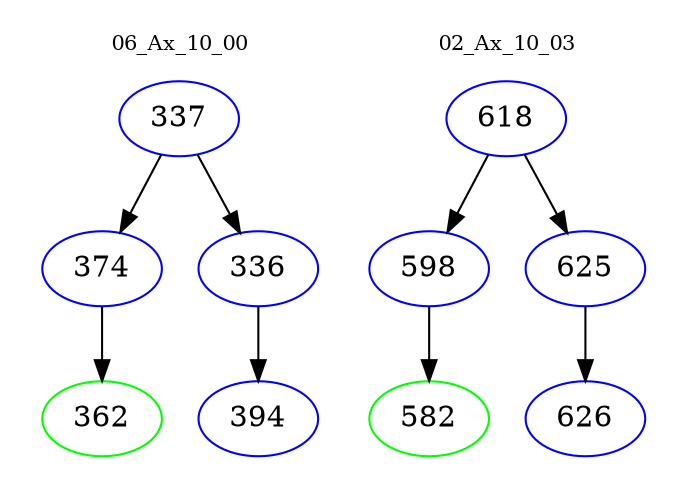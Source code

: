 digraph{
subgraph cluster_0 {
color = white
label = "06_Ax_10_00";
fontsize=10;
T0_337 [label="337", color="blue"]
T0_337 -> T0_374 [color="black"]
T0_374 [label="374", color="blue"]
T0_374 -> T0_362 [color="black"]
T0_362 [label="362", color="green"]
T0_337 -> T0_336 [color="black"]
T0_336 [label="336", color="blue"]
T0_336 -> T0_394 [color="black"]
T0_394 [label="394", color="blue"]
}
subgraph cluster_1 {
color = white
label = "02_Ax_10_03";
fontsize=10;
T1_618 [label="618", color="blue"]
T1_618 -> T1_598 [color="black"]
T1_598 [label="598", color="blue"]
T1_598 -> T1_582 [color="black"]
T1_582 [label="582", color="green"]
T1_618 -> T1_625 [color="black"]
T1_625 [label="625", color="blue"]
T1_625 -> T1_626 [color="black"]
T1_626 [label="626", color="blue"]
}
}
